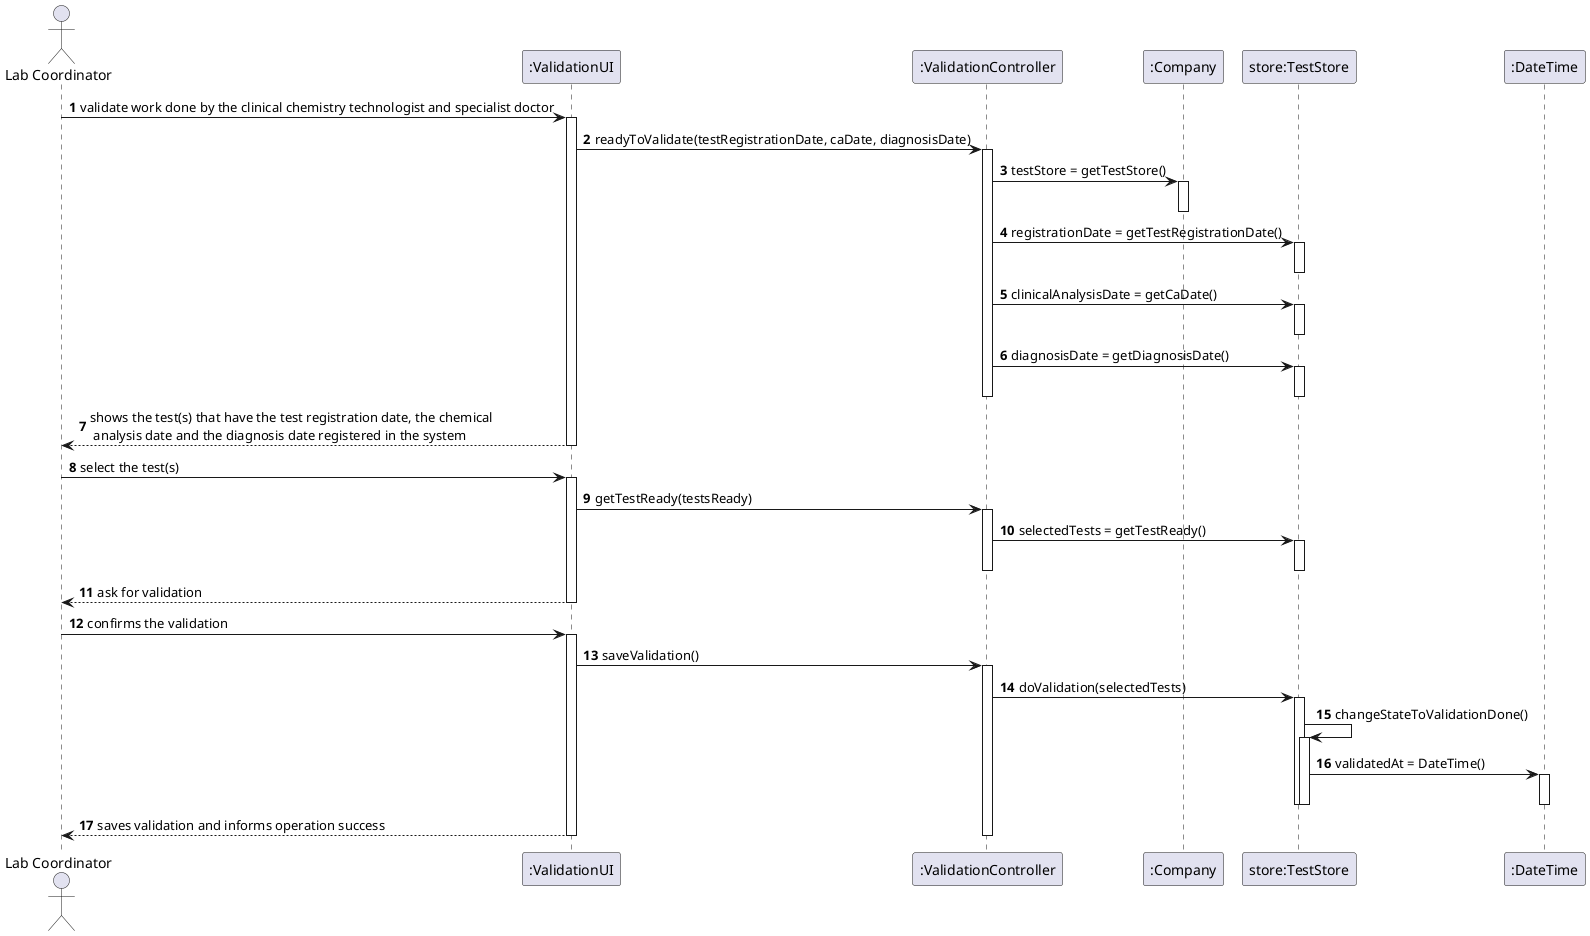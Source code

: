 @startuml
autonumber
'hide footbox
actor "Lab Coordinator" as LC

participant ":ValidationUI" as UI
participant ":ValidationController" as CTRL
participant ":Company" as C
participant "store:TestStore" as TS
participant ":DateTime" as DT


LC -> UI : validate work done by the clinical chemistry technologist and specialist doctor
activate UI
    UI -> CTRL : readyToValidate(testRegistrationDate, caDate, diagnosisDate)
    activate CTRL
    CTRL -> C : testStore = getTestStore()
    activate C
    deactivate C
    CTRL -> TS : registrationDate = getTestRegistrationDate()
    activate TS
    deactivate TS
    CTRL -> TS : clinicalAnalysisDate = getCaDate()
    activate TS
    deactivate TS
    CTRL -> TS : diagnosisDate = getDiagnosisDate()
     activate TS
        deactivate TS
    deactivate CTRL
    UI --> LC : shows the test(s) that have the test registration date, the chemical\n analysis date and the diagnosis date registered in the system
deactivate UI

LC -> UI : select the test(s)
activate UI

UI -> CTRL : getTestReady(testsReady)
activate CTRL
CTRL -> TS : selectedTests = getTestReady()
activate TS
deactivate TS
deactivate CTRL
    deactivate CTRL
    UI --> LC : ask for validation
deactivate UI
LC -> UI : confirms the validation
activate UI
    UI -> CTRL : saveValidation()
    activate CTRL
    CTRL -> TS : doValidation(selectedTests)
    activate TS
    TS -> TS : changeStateToValidationDone()
    activate TS
    TS -> DT : validatedAt = DateTime()
    activate DT
    deactivate DT
    deactivate TS
    deactivate TS


UI --> LC : saves validation and informs operation success
deactivate C
deactivate UI
deactivate CTRL

@enduml
